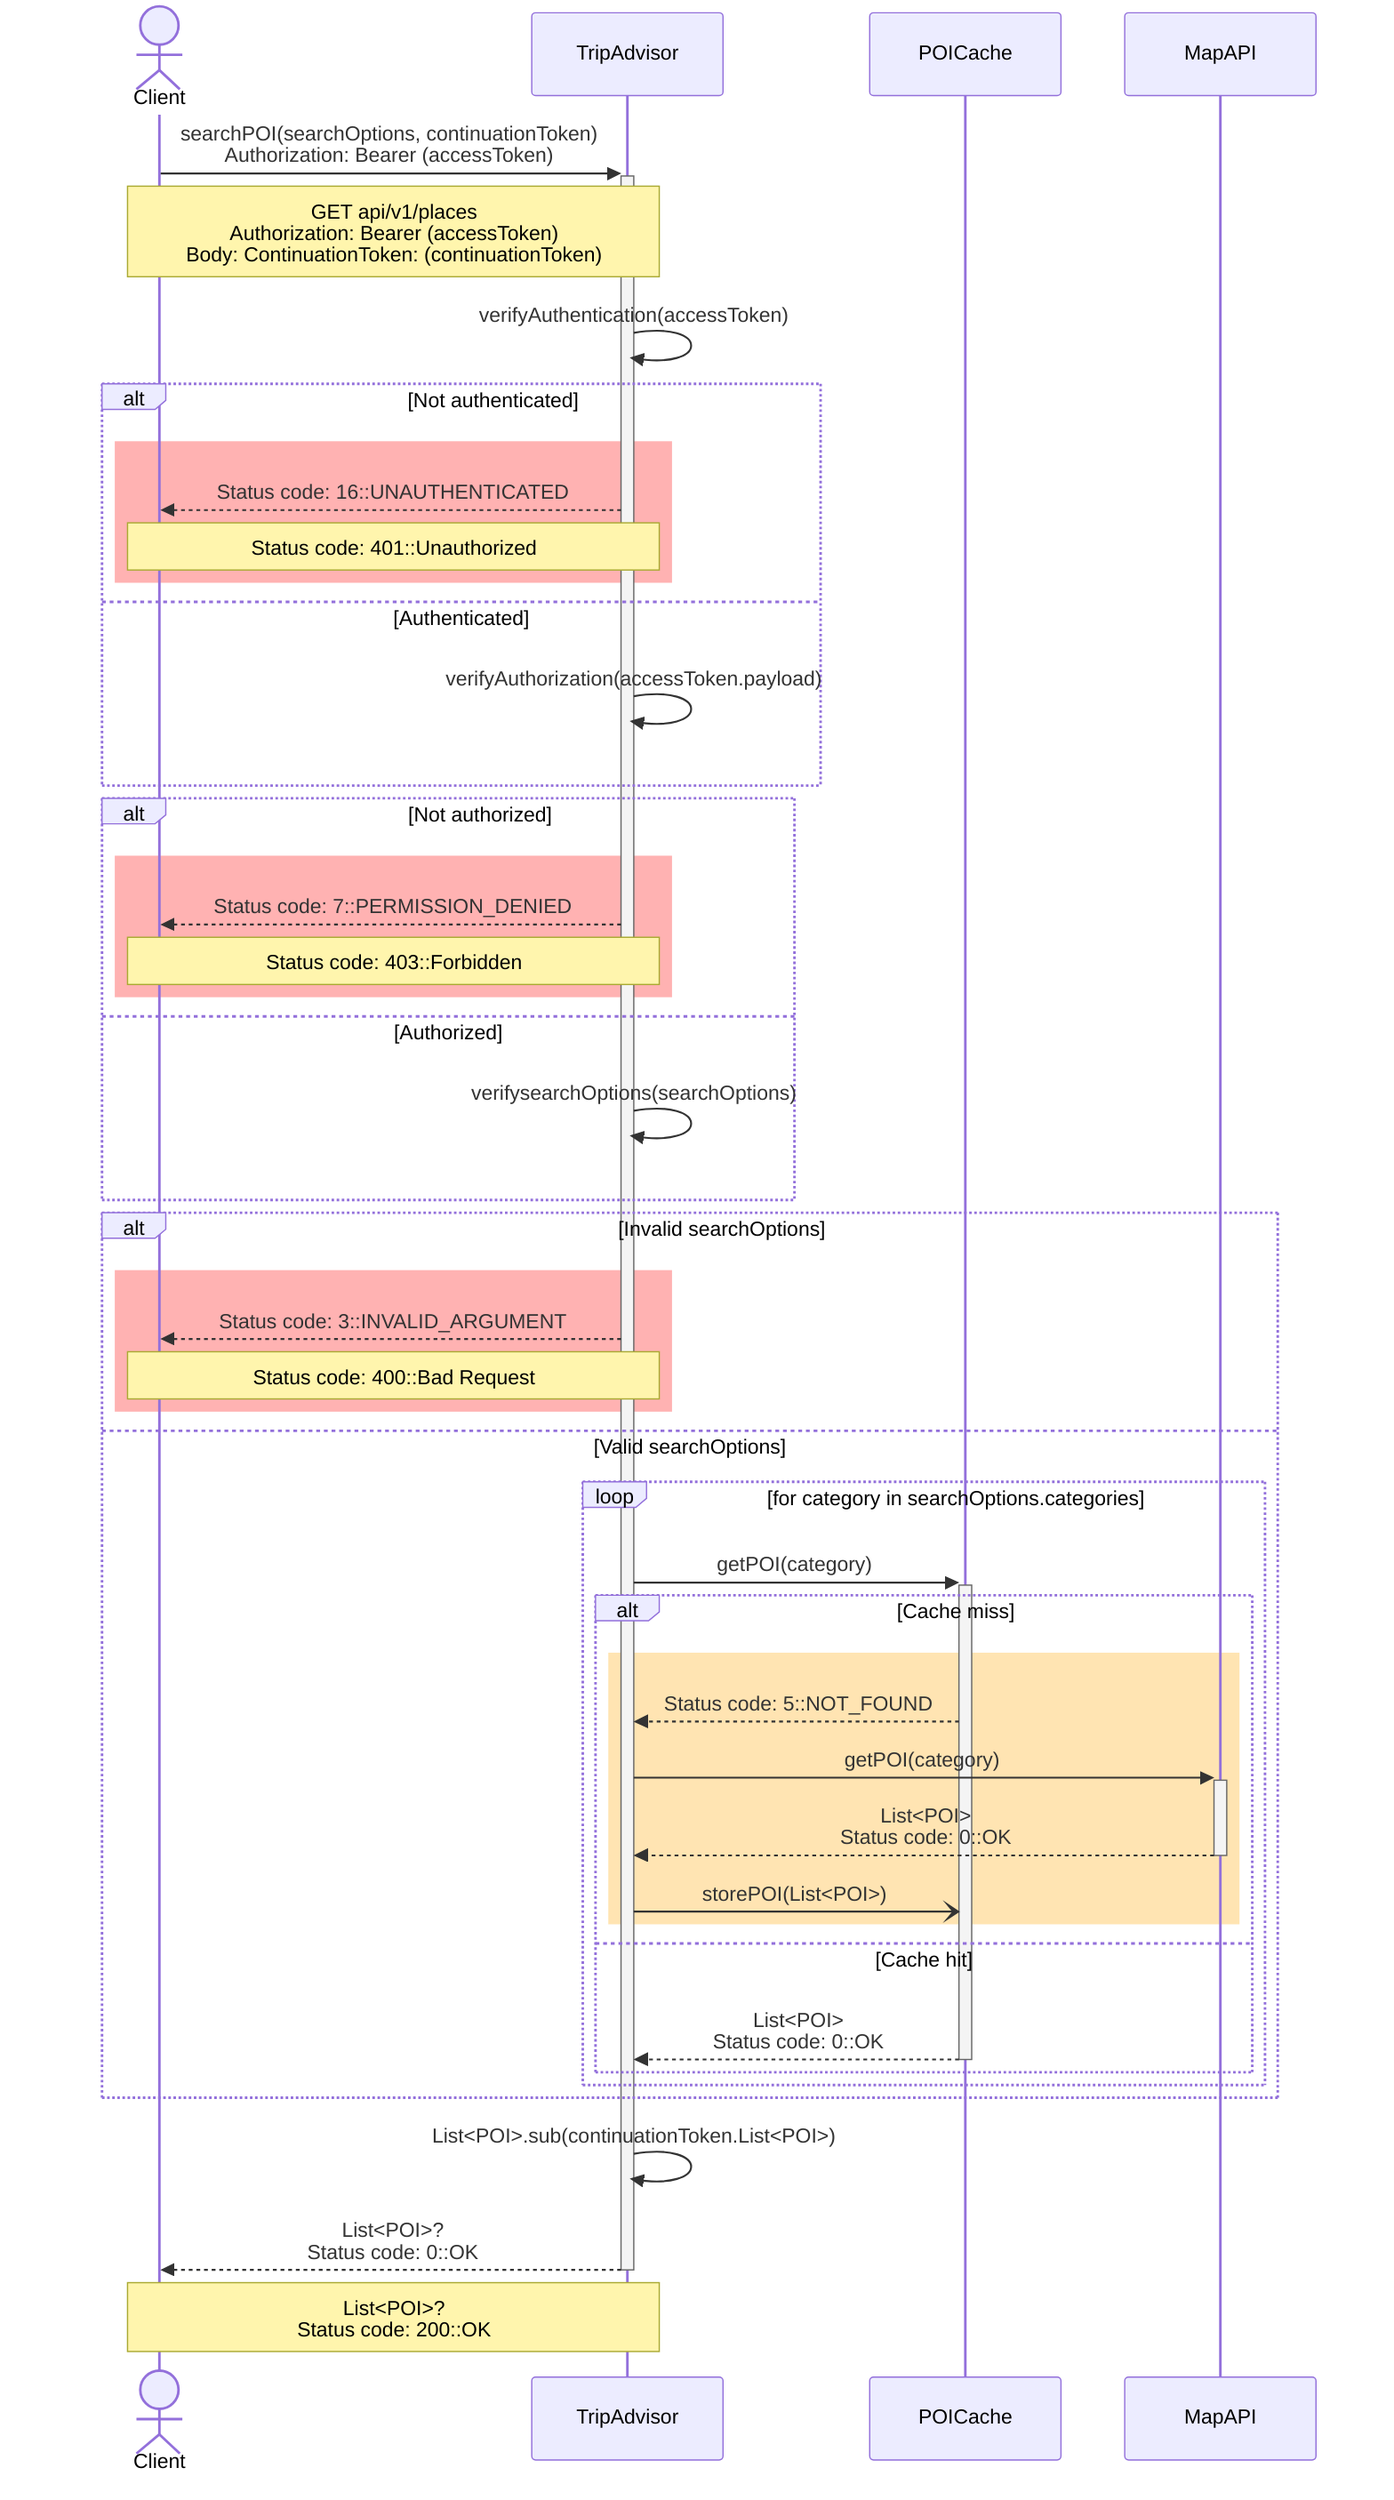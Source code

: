 sequenceDiagram
	actor Client as Client
	participant Trip as TripAdvisor
	participant DB as POICache
	participant Map as MapAPI


	Client->>+Trip: searchPOI(searchOptions, continuationToken)<br/>Authorization: Bearer (accessToken)
	Note over Client,Trip: GET api/v1/places<br/>Authorization: Bearer (accessToken)<br/>Body: ContinuationToken: (continuationToken)

		Trip->>Trip: verifyAuthentication(accessToken)
		alt Not authenticated
			rect rgba(255, 0, 0, 0.3)
				Trip-->>Client: Status code: 16::UNAUTHENTICATED
				Note over Client,Trip: Status code: 401::Unauthorized
			end
		else Authenticated
			Trip->>Trip: verifyAuthorization(accessToken.payload)
		end
		alt Not authorized
			rect rgba(255, 0, 0, 0.3)
				Trip-->>Client: Status code: 7::PERMISSION_DENIED
				Note over Client,Trip: Status code: 403::Forbidden
			end
		else Authorized
			Trip->>Trip: verifysearchOptions(searchOptions)
		end

		alt Invalid searchOptions
			rect rgba(255, 0, 0, 0.3)
				Trip-->>Client: Status code: 3::INVALID_ARGUMENT
				Note over Client,Trip: Status code: 400::Bad Request
			end

		else Valid searchOptions
			loop for category in searchOptions.categories
				Trip->>+DB: getPOI(category)
				alt Cache miss
					rect rgba(255, 165, 0, 0.3)
						DB-->>Trip: Status code: 5::NOT_FOUND
						Trip->>+Map: getPOI(category)
						Map-->>-Trip: List<POI><br/>Status code: 0::OK
						Trip-)DB: storePOI(List<POI>)
					end
				else Cache hit
					DB-->>-Trip: List<POI><br/>Status code: 0::OK
				end
			end
		end
		Trip->>Trip: List<POI>.sub(continuationToken.List<POI>)
		Trip-->>-Client: List<POI>?<br/>Status code: 0::OK
		Note over Client,Trip: List<POI>?<br/>Status code: 200::OK